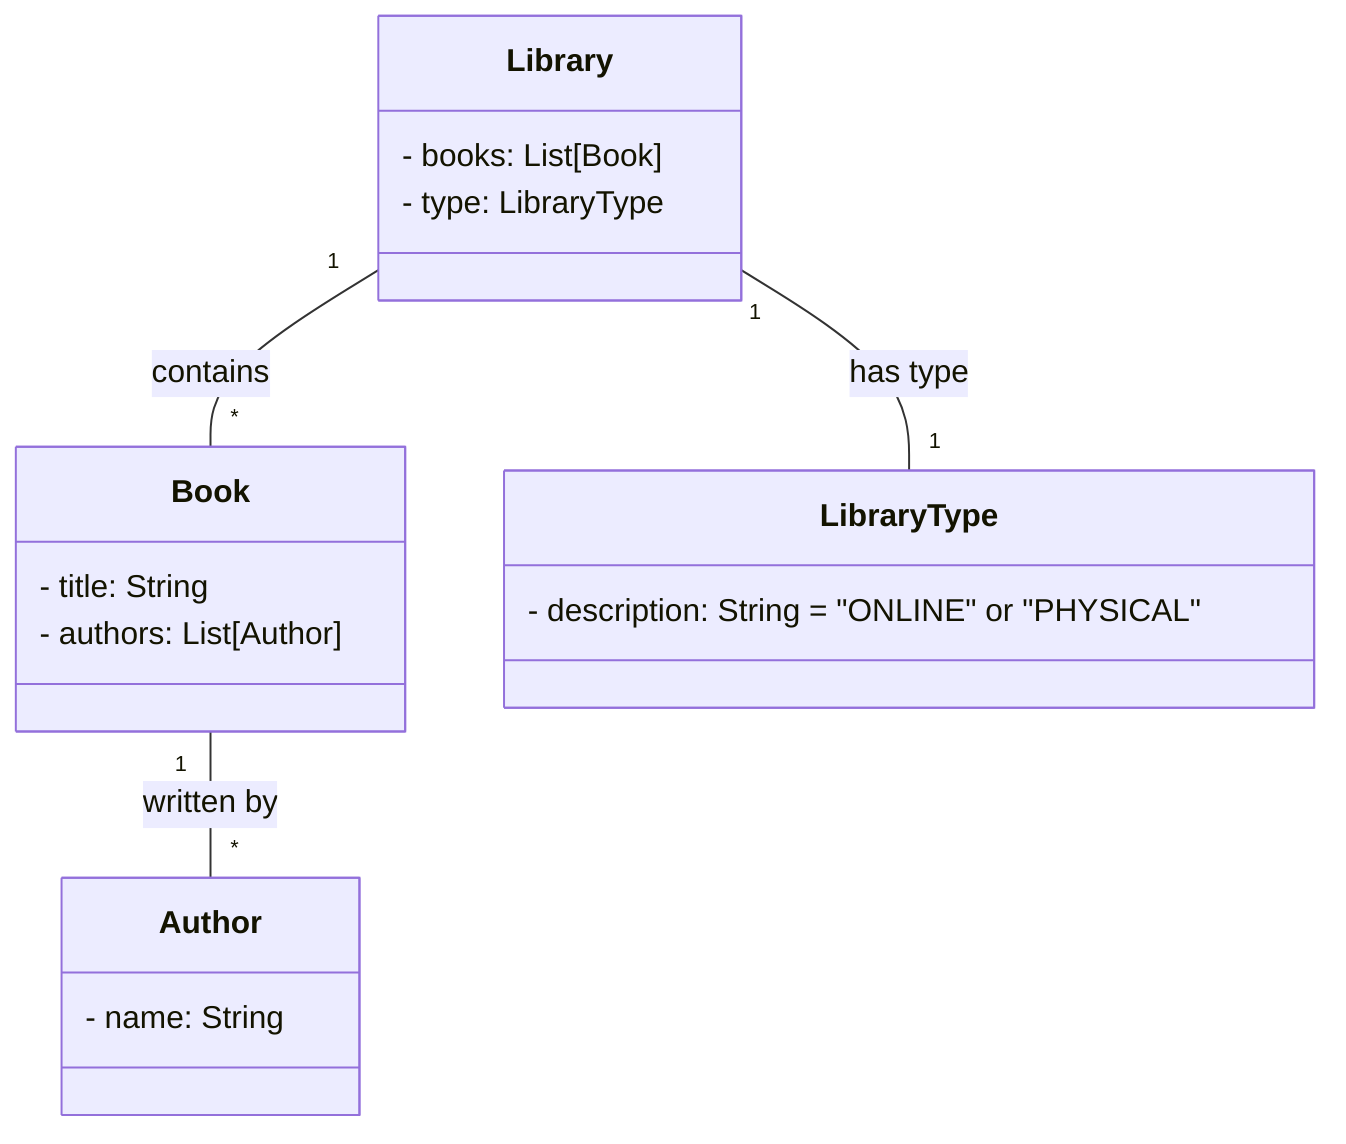 classDiagram
    class Book {
        - title: String
        - authors: List[Author]
    }
    class Library {
        - books: List[Book]
        - type: LibraryType
    }
    class Author {
        - name: String
    }
    Library "1" -- "*" Book : contains
    Book "1" -- "*" Author : written by
    class LibraryType {
        - description: String = "ONLINE" or "PHYSICAL"
    }
    Library "1" -- "1" LibraryType : has type